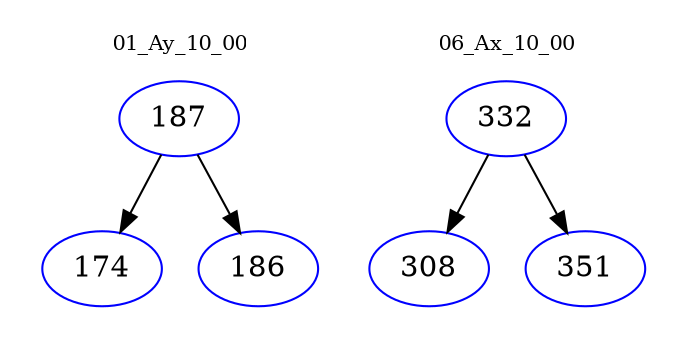 digraph{
subgraph cluster_0 {
color = white
label = "01_Ay_10_00";
fontsize=10;
T0_187 [label="187", color="blue"]
T0_187 -> T0_174 [color="black"]
T0_174 [label="174", color="blue"]
T0_187 -> T0_186 [color="black"]
T0_186 [label="186", color="blue"]
}
subgraph cluster_1 {
color = white
label = "06_Ax_10_00";
fontsize=10;
T1_332 [label="332", color="blue"]
T1_332 -> T1_308 [color="black"]
T1_308 [label="308", color="blue"]
T1_332 -> T1_351 [color="black"]
T1_351 [label="351", color="blue"]
}
}
